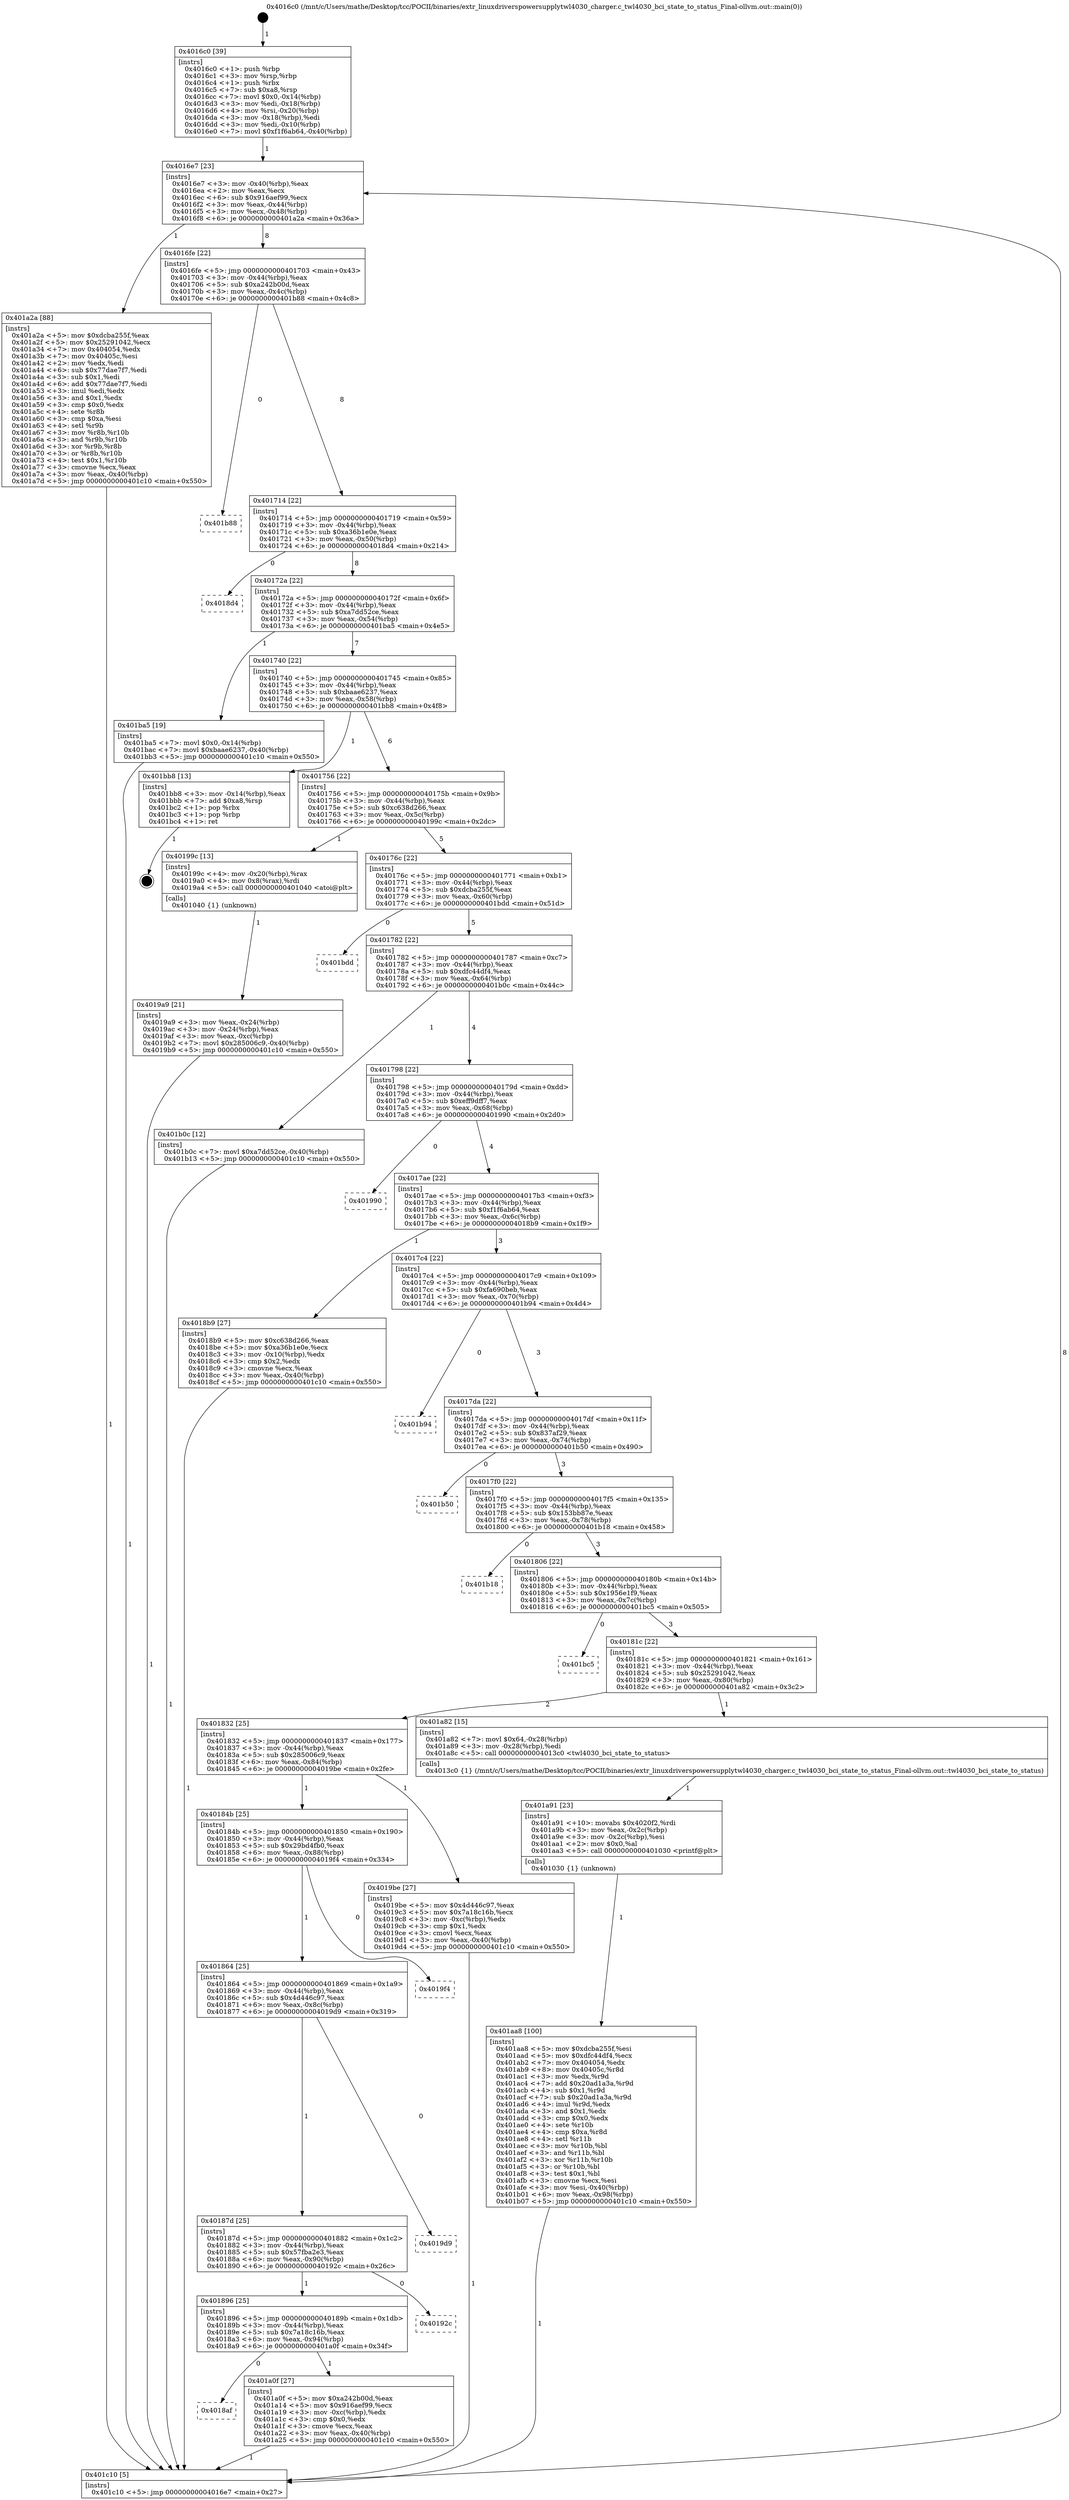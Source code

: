 digraph "0x4016c0" {
  label = "0x4016c0 (/mnt/c/Users/mathe/Desktop/tcc/POCII/binaries/extr_linuxdriverspowersupplytwl4030_charger.c_twl4030_bci_state_to_status_Final-ollvm.out::main(0))"
  labelloc = "t"
  node[shape=record]

  Entry [label="",width=0.3,height=0.3,shape=circle,fillcolor=black,style=filled]
  "0x4016e7" [label="{
     0x4016e7 [23]\l
     | [instrs]\l
     &nbsp;&nbsp;0x4016e7 \<+3\>: mov -0x40(%rbp),%eax\l
     &nbsp;&nbsp;0x4016ea \<+2\>: mov %eax,%ecx\l
     &nbsp;&nbsp;0x4016ec \<+6\>: sub $0x916aef99,%ecx\l
     &nbsp;&nbsp;0x4016f2 \<+3\>: mov %eax,-0x44(%rbp)\l
     &nbsp;&nbsp;0x4016f5 \<+3\>: mov %ecx,-0x48(%rbp)\l
     &nbsp;&nbsp;0x4016f8 \<+6\>: je 0000000000401a2a \<main+0x36a\>\l
  }"]
  "0x401a2a" [label="{
     0x401a2a [88]\l
     | [instrs]\l
     &nbsp;&nbsp;0x401a2a \<+5\>: mov $0xdcba255f,%eax\l
     &nbsp;&nbsp;0x401a2f \<+5\>: mov $0x25291042,%ecx\l
     &nbsp;&nbsp;0x401a34 \<+7\>: mov 0x404054,%edx\l
     &nbsp;&nbsp;0x401a3b \<+7\>: mov 0x40405c,%esi\l
     &nbsp;&nbsp;0x401a42 \<+2\>: mov %edx,%edi\l
     &nbsp;&nbsp;0x401a44 \<+6\>: sub $0x77dae7f7,%edi\l
     &nbsp;&nbsp;0x401a4a \<+3\>: sub $0x1,%edi\l
     &nbsp;&nbsp;0x401a4d \<+6\>: add $0x77dae7f7,%edi\l
     &nbsp;&nbsp;0x401a53 \<+3\>: imul %edi,%edx\l
     &nbsp;&nbsp;0x401a56 \<+3\>: and $0x1,%edx\l
     &nbsp;&nbsp;0x401a59 \<+3\>: cmp $0x0,%edx\l
     &nbsp;&nbsp;0x401a5c \<+4\>: sete %r8b\l
     &nbsp;&nbsp;0x401a60 \<+3\>: cmp $0xa,%esi\l
     &nbsp;&nbsp;0x401a63 \<+4\>: setl %r9b\l
     &nbsp;&nbsp;0x401a67 \<+3\>: mov %r8b,%r10b\l
     &nbsp;&nbsp;0x401a6a \<+3\>: and %r9b,%r10b\l
     &nbsp;&nbsp;0x401a6d \<+3\>: xor %r9b,%r8b\l
     &nbsp;&nbsp;0x401a70 \<+3\>: or %r8b,%r10b\l
     &nbsp;&nbsp;0x401a73 \<+4\>: test $0x1,%r10b\l
     &nbsp;&nbsp;0x401a77 \<+3\>: cmovne %ecx,%eax\l
     &nbsp;&nbsp;0x401a7a \<+3\>: mov %eax,-0x40(%rbp)\l
     &nbsp;&nbsp;0x401a7d \<+5\>: jmp 0000000000401c10 \<main+0x550\>\l
  }"]
  "0x4016fe" [label="{
     0x4016fe [22]\l
     | [instrs]\l
     &nbsp;&nbsp;0x4016fe \<+5\>: jmp 0000000000401703 \<main+0x43\>\l
     &nbsp;&nbsp;0x401703 \<+3\>: mov -0x44(%rbp),%eax\l
     &nbsp;&nbsp;0x401706 \<+5\>: sub $0xa242b00d,%eax\l
     &nbsp;&nbsp;0x40170b \<+3\>: mov %eax,-0x4c(%rbp)\l
     &nbsp;&nbsp;0x40170e \<+6\>: je 0000000000401b88 \<main+0x4c8\>\l
  }"]
  Exit [label="",width=0.3,height=0.3,shape=circle,fillcolor=black,style=filled,peripheries=2]
  "0x401b88" [label="{
     0x401b88\l
  }", style=dashed]
  "0x401714" [label="{
     0x401714 [22]\l
     | [instrs]\l
     &nbsp;&nbsp;0x401714 \<+5\>: jmp 0000000000401719 \<main+0x59\>\l
     &nbsp;&nbsp;0x401719 \<+3\>: mov -0x44(%rbp),%eax\l
     &nbsp;&nbsp;0x40171c \<+5\>: sub $0xa36b1e0e,%eax\l
     &nbsp;&nbsp;0x401721 \<+3\>: mov %eax,-0x50(%rbp)\l
     &nbsp;&nbsp;0x401724 \<+6\>: je 00000000004018d4 \<main+0x214\>\l
  }"]
  "0x401aa8" [label="{
     0x401aa8 [100]\l
     | [instrs]\l
     &nbsp;&nbsp;0x401aa8 \<+5\>: mov $0xdcba255f,%esi\l
     &nbsp;&nbsp;0x401aad \<+5\>: mov $0xdfc44df4,%ecx\l
     &nbsp;&nbsp;0x401ab2 \<+7\>: mov 0x404054,%edx\l
     &nbsp;&nbsp;0x401ab9 \<+8\>: mov 0x40405c,%r8d\l
     &nbsp;&nbsp;0x401ac1 \<+3\>: mov %edx,%r9d\l
     &nbsp;&nbsp;0x401ac4 \<+7\>: add $0x20ad1a3a,%r9d\l
     &nbsp;&nbsp;0x401acb \<+4\>: sub $0x1,%r9d\l
     &nbsp;&nbsp;0x401acf \<+7\>: sub $0x20ad1a3a,%r9d\l
     &nbsp;&nbsp;0x401ad6 \<+4\>: imul %r9d,%edx\l
     &nbsp;&nbsp;0x401ada \<+3\>: and $0x1,%edx\l
     &nbsp;&nbsp;0x401add \<+3\>: cmp $0x0,%edx\l
     &nbsp;&nbsp;0x401ae0 \<+4\>: sete %r10b\l
     &nbsp;&nbsp;0x401ae4 \<+4\>: cmp $0xa,%r8d\l
     &nbsp;&nbsp;0x401ae8 \<+4\>: setl %r11b\l
     &nbsp;&nbsp;0x401aec \<+3\>: mov %r10b,%bl\l
     &nbsp;&nbsp;0x401aef \<+3\>: and %r11b,%bl\l
     &nbsp;&nbsp;0x401af2 \<+3\>: xor %r11b,%r10b\l
     &nbsp;&nbsp;0x401af5 \<+3\>: or %r10b,%bl\l
     &nbsp;&nbsp;0x401af8 \<+3\>: test $0x1,%bl\l
     &nbsp;&nbsp;0x401afb \<+3\>: cmovne %ecx,%esi\l
     &nbsp;&nbsp;0x401afe \<+3\>: mov %esi,-0x40(%rbp)\l
     &nbsp;&nbsp;0x401b01 \<+6\>: mov %eax,-0x98(%rbp)\l
     &nbsp;&nbsp;0x401b07 \<+5\>: jmp 0000000000401c10 \<main+0x550\>\l
  }"]
  "0x4018d4" [label="{
     0x4018d4\l
  }", style=dashed]
  "0x40172a" [label="{
     0x40172a [22]\l
     | [instrs]\l
     &nbsp;&nbsp;0x40172a \<+5\>: jmp 000000000040172f \<main+0x6f\>\l
     &nbsp;&nbsp;0x40172f \<+3\>: mov -0x44(%rbp),%eax\l
     &nbsp;&nbsp;0x401732 \<+5\>: sub $0xa7dd52ce,%eax\l
     &nbsp;&nbsp;0x401737 \<+3\>: mov %eax,-0x54(%rbp)\l
     &nbsp;&nbsp;0x40173a \<+6\>: je 0000000000401ba5 \<main+0x4e5\>\l
  }"]
  "0x401a91" [label="{
     0x401a91 [23]\l
     | [instrs]\l
     &nbsp;&nbsp;0x401a91 \<+10\>: movabs $0x4020f2,%rdi\l
     &nbsp;&nbsp;0x401a9b \<+3\>: mov %eax,-0x2c(%rbp)\l
     &nbsp;&nbsp;0x401a9e \<+3\>: mov -0x2c(%rbp),%esi\l
     &nbsp;&nbsp;0x401aa1 \<+2\>: mov $0x0,%al\l
     &nbsp;&nbsp;0x401aa3 \<+5\>: call 0000000000401030 \<printf@plt\>\l
     | [calls]\l
     &nbsp;&nbsp;0x401030 \{1\} (unknown)\l
  }"]
  "0x401ba5" [label="{
     0x401ba5 [19]\l
     | [instrs]\l
     &nbsp;&nbsp;0x401ba5 \<+7\>: movl $0x0,-0x14(%rbp)\l
     &nbsp;&nbsp;0x401bac \<+7\>: movl $0xbaae6237,-0x40(%rbp)\l
     &nbsp;&nbsp;0x401bb3 \<+5\>: jmp 0000000000401c10 \<main+0x550\>\l
  }"]
  "0x401740" [label="{
     0x401740 [22]\l
     | [instrs]\l
     &nbsp;&nbsp;0x401740 \<+5\>: jmp 0000000000401745 \<main+0x85\>\l
     &nbsp;&nbsp;0x401745 \<+3\>: mov -0x44(%rbp),%eax\l
     &nbsp;&nbsp;0x401748 \<+5\>: sub $0xbaae6237,%eax\l
     &nbsp;&nbsp;0x40174d \<+3\>: mov %eax,-0x58(%rbp)\l
     &nbsp;&nbsp;0x401750 \<+6\>: je 0000000000401bb8 \<main+0x4f8\>\l
  }"]
  "0x4018af" [label="{
     0x4018af\l
  }", style=dashed]
  "0x401bb8" [label="{
     0x401bb8 [13]\l
     | [instrs]\l
     &nbsp;&nbsp;0x401bb8 \<+3\>: mov -0x14(%rbp),%eax\l
     &nbsp;&nbsp;0x401bbb \<+7\>: add $0xa8,%rsp\l
     &nbsp;&nbsp;0x401bc2 \<+1\>: pop %rbx\l
     &nbsp;&nbsp;0x401bc3 \<+1\>: pop %rbp\l
     &nbsp;&nbsp;0x401bc4 \<+1\>: ret\l
  }"]
  "0x401756" [label="{
     0x401756 [22]\l
     | [instrs]\l
     &nbsp;&nbsp;0x401756 \<+5\>: jmp 000000000040175b \<main+0x9b\>\l
     &nbsp;&nbsp;0x40175b \<+3\>: mov -0x44(%rbp),%eax\l
     &nbsp;&nbsp;0x40175e \<+5\>: sub $0xc638d266,%eax\l
     &nbsp;&nbsp;0x401763 \<+3\>: mov %eax,-0x5c(%rbp)\l
     &nbsp;&nbsp;0x401766 \<+6\>: je 000000000040199c \<main+0x2dc\>\l
  }"]
  "0x401a0f" [label="{
     0x401a0f [27]\l
     | [instrs]\l
     &nbsp;&nbsp;0x401a0f \<+5\>: mov $0xa242b00d,%eax\l
     &nbsp;&nbsp;0x401a14 \<+5\>: mov $0x916aef99,%ecx\l
     &nbsp;&nbsp;0x401a19 \<+3\>: mov -0xc(%rbp),%edx\l
     &nbsp;&nbsp;0x401a1c \<+3\>: cmp $0x0,%edx\l
     &nbsp;&nbsp;0x401a1f \<+3\>: cmove %ecx,%eax\l
     &nbsp;&nbsp;0x401a22 \<+3\>: mov %eax,-0x40(%rbp)\l
     &nbsp;&nbsp;0x401a25 \<+5\>: jmp 0000000000401c10 \<main+0x550\>\l
  }"]
  "0x40199c" [label="{
     0x40199c [13]\l
     | [instrs]\l
     &nbsp;&nbsp;0x40199c \<+4\>: mov -0x20(%rbp),%rax\l
     &nbsp;&nbsp;0x4019a0 \<+4\>: mov 0x8(%rax),%rdi\l
     &nbsp;&nbsp;0x4019a4 \<+5\>: call 0000000000401040 \<atoi@plt\>\l
     | [calls]\l
     &nbsp;&nbsp;0x401040 \{1\} (unknown)\l
  }"]
  "0x40176c" [label="{
     0x40176c [22]\l
     | [instrs]\l
     &nbsp;&nbsp;0x40176c \<+5\>: jmp 0000000000401771 \<main+0xb1\>\l
     &nbsp;&nbsp;0x401771 \<+3\>: mov -0x44(%rbp),%eax\l
     &nbsp;&nbsp;0x401774 \<+5\>: sub $0xdcba255f,%eax\l
     &nbsp;&nbsp;0x401779 \<+3\>: mov %eax,-0x60(%rbp)\l
     &nbsp;&nbsp;0x40177c \<+6\>: je 0000000000401bdd \<main+0x51d\>\l
  }"]
  "0x401896" [label="{
     0x401896 [25]\l
     | [instrs]\l
     &nbsp;&nbsp;0x401896 \<+5\>: jmp 000000000040189b \<main+0x1db\>\l
     &nbsp;&nbsp;0x40189b \<+3\>: mov -0x44(%rbp),%eax\l
     &nbsp;&nbsp;0x40189e \<+5\>: sub $0x7a18c16b,%eax\l
     &nbsp;&nbsp;0x4018a3 \<+6\>: mov %eax,-0x94(%rbp)\l
     &nbsp;&nbsp;0x4018a9 \<+6\>: je 0000000000401a0f \<main+0x34f\>\l
  }"]
  "0x401bdd" [label="{
     0x401bdd\l
  }", style=dashed]
  "0x401782" [label="{
     0x401782 [22]\l
     | [instrs]\l
     &nbsp;&nbsp;0x401782 \<+5\>: jmp 0000000000401787 \<main+0xc7\>\l
     &nbsp;&nbsp;0x401787 \<+3\>: mov -0x44(%rbp),%eax\l
     &nbsp;&nbsp;0x40178a \<+5\>: sub $0xdfc44df4,%eax\l
     &nbsp;&nbsp;0x40178f \<+3\>: mov %eax,-0x64(%rbp)\l
     &nbsp;&nbsp;0x401792 \<+6\>: je 0000000000401b0c \<main+0x44c\>\l
  }"]
  "0x40192c" [label="{
     0x40192c\l
  }", style=dashed]
  "0x401b0c" [label="{
     0x401b0c [12]\l
     | [instrs]\l
     &nbsp;&nbsp;0x401b0c \<+7\>: movl $0xa7dd52ce,-0x40(%rbp)\l
     &nbsp;&nbsp;0x401b13 \<+5\>: jmp 0000000000401c10 \<main+0x550\>\l
  }"]
  "0x401798" [label="{
     0x401798 [22]\l
     | [instrs]\l
     &nbsp;&nbsp;0x401798 \<+5\>: jmp 000000000040179d \<main+0xdd\>\l
     &nbsp;&nbsp;0x40179d \<+3\>: mov -0x44(%rbp),%eax\l
     &nbsp;&nbsp;0x4017a0 \<+5\>: sub $0xeff9dff7,%eax\l
     &nbsp;&nbsp;0x4017a5 \<+3\>: mov %eax,-0x68(%rbp)\l
     &nbsp;&nbsp;0x4017a8 \<+6\>: je 0000000000401990 \<main+0x2d0\>\l
  }"]
  "0x40187d" [label="{
     0x40187d [25]\l
     | [instrs]\l
     &nbsp;&nbsp;0x40187d \<+5\>: jmp 0000000000401882 \<main+0x1c2\>\l
     &nbsp;&nbsp;0x401882 \<+3\>: mov -0x44(%rbp),%eax\l
     &nbsp;&nbsp;0x401885 \<+5\>: sub $0x57fba2e3,%eax\l
     &nbsp;&nbsp;0x40188a \<+6\>: mov %eax,-0x90(%rbp)\l
     &nbsp;&nbsp;0x401890 \<+6\>: je 000000000040192c \<main+0x26c\>\l
  }"]
  "0x401990" [label="{
     0x401990\l
  }", style=dashed]
  "0x4017ae" [label="{
     0x4017ae [22]\l
     | [instrs]\l
     &nbsp;&nbsp;0x4017ae \<+5\>: jmp 00000000004017b3 \<main+0xf3\>\l
     &nbsp;&nbsp;0x4017b3 \<+3\>: mov -0x44(%rbp),%eax\l
     &nbsp;&nbsp;0x4017b6 \<+5\>: sub $0xf1f6ab64,%eax\l
     &nbsp;&nbsp;0x4017bb \<+3\>: mov %eax,-0x6c(%rbp)\l
     &nbsp;&nbsp;0x4017be \<+6\>: je 00000000004018b9 \<main+0x1f9\>\l
  }"]
  "0x4019d9" [label="{
     0x4019d9\l
  }", style=dashed]
  "0x4018b9" [label="{
     0x4018b9 [27]\l
     | [instrs]\l
     &nbsp;&nbsp;0x4018b9 \<+5\>: mov $0xc638d266,%eax\l
     &nbsp;&nbsp;0x4018be \<+5\>: mov $0xa36b1e0e,%ecx\l
     &nbsp;&nbsp;0x4018c3 \<+3\>: mov -0x10(%rbp),%edx\l
     &nbsp;&nbsp;0x4018c6 \<+3\>: cmp $0x2,%edx\l
     &nbsp;&nbsp;0x4018c9 \<+3\>: cmovne %ecx,%eax\l
     &nbsp;&nbsp;0x4018cc \<+3\>: mov %eax,-0x40(%rbp)\l
     &nbsp;&nbsp;0x4018cf \<+5\>: jmp 0000000000401c10 \<main+0x550\>\l
  }"]
  "0x4017c4" [label="{
     0x4017c4 [22]\l
     | [instrs]\l
     &nbsp;&nbsp;0x4017c4 \<+5\>: jmp 00000000004017c9 \<main+0x109\>\l
     &nbsp;&nbsp;0x4017c9 \<+3\>: mov -0x44(%rbp),%eax\l
     &nbsp;&nbsp;0x4017cc \<+5\>: sub $0xfa690beb,%eax\l
     &nbsp;&nbsp;0x4017d1 \<+3\>: mov %eax,-0x70(%rbp)\l
     &nbsp;&nbsp;0x4017d4 \<+6\>: je 0000000000401b94 \<main+0x4d4\>\l
  }"]
  "0x401c10" [label="{
     0x401c10 [5]\l
     | [instrs]\l
     &nbsp;&nbsp;0x401c10 \<+5\>: jmp 00000000004016e7 \<main+0x27\>\l
  }"]
  "0x4016c0" [label="{
     0x4016c0 [39]\l
     | [instrs]\l
     &nbsp;&nbsp;0x4016c0 \<+1\>: push %rbp\l
     &nbsp;&nbsp;0x4016c1 \<+3\>: mov %rsp,%rbp\l
     &nbsp;&nbsp;0x4016c4 \<+1\>: push %rbx\l
     &nbsp;&nbsp;0x4016c5 \<+7\>: sub $0xa8,%rsp\l
     &nbsp;&nbsp;0x4016cc \<+7\>: movl $0x0,-0x14(%rbp)\l
     &nbsp;&nbsp;0x4016d3 \<+3\>: mov %edi,-0x18(%rbp)\l
     &nbsp;&nbsp;0x4016d6 \<+4\>: mov %rsi,-0x20(%rbp)\l
     &nbsp;&nbsp;0x4016da \<+3\>: mov -0x18(%rbp),%edi\l
     &nbsp;&nbsp;0x4016dd \<+3\>: mov %edi,-0x10(%rbp)\l
     &nbsp;&nbsp;0x4016e0 \<+7\>: movl $0xf1f6ab64,-0x40(%rbp)\l
  }"]
  "0x4019a9" [label="{
     0x4019a9 [21]\l
     | [instrs]\l
     &nbsp;&nbsp;0x4019a9 \<+3\>: mov %eax,-0x24(%rbp)\l
     &nbsp;&nbsp;0x4019ac \<+3\>: mov -0x24(%rbp),%eax\l
     &nbsp;&nbsp;0x4019af \<+3\>: mov %eax,-0xc(%rbp)\l
     &nbsp;&nbsp;0x4019b2 \<+7\>: movl $0x285006c9,-0x40(%rbp)\l
     &nbsp;&nbsp;0x4019b9 \<+5\>: jmp 0000000000401c10 \<main+0x550\>\l
  }"]
  "0x401864" [label="{
     0x401864 [25]\l
     | [instrs]\l
     &nbsp;&nbsp;0x401864 \<+5\>: jmp 0000000000401869 \<main+0x1a9\>\l
     &nbsp;&nbsp;0x401869 \<+3\>: mov -0x44(%rbp),%eax\l
     &nbsp;&nbsp;0x40186c \<+5\>: sub $0x4d446c97,%eax\l
     &nbsp;&nbsp;0x401871 \<+6\>: mov %eax,-0x8c(%rbp)\l
     &nbsp;&nbsp;0x401877 \<+6\>: je 00000000004019d9 \<main+0x319\>\l
  }"]
  "0x401b94" [label="{
     0x401b94\l
  }", style=dashed]
  "0x4017da" [label="{
     0x4017da [22]\l
     | [instrs]\l
     &nbsp;&nbsp;0x4017da \<+5\>: jmp 00000000004017df \<main+0x11f\>\l
     &nbsp;&nbsp;0x4017df \<+3\>: mov -0x44(%rbp),%eax\l
     &nbsp;&nbsp;0x4017e2 \<+5\>: sub $0x837af29,%eax\l
     &nbsp;&nbsp;0x4017e7 \<+3\>: mov %eax,-0x74(%rbp)\l
     &nbsp;&nbsp;0x4017ea \<+6\>: je 0000000000401b50 \<main+0x490\>\l
  }"]
  "0x4019f4" [label="{
     0x4019f4\l
  }", style=dashed]
  "0x401b50" [label="{
     0x401b50\l
  }", style=dashed]
  "0x4017f0" [label="{
     0x4017f0 [22]\l
     | [instrs]\l
     &nbsp;&nbsp;0x4017f0 \<+5\>: jmp 00000000004017f5 \<main+0x135\>\l
     &nbsp;&nbsp;0x4017f5 \<+3\>: mov -0x44(%rbp),%eax\l
     &nbsp;&nbsp;0x4017f8 \<+5\>: sub $0x153bb87e,%eax\l
     &nbsp;&nbsp;0x4017fd \<+3\>: mov %eax,-0x78(%rbp)\l
     &nbsp;&nbsp;0x401800 \<+6\>: je 0000000000401b18 \<main+0x458\>\l
  }"]
  "0x40184b" [label="{
     0x40184b [25]\l
     | [instrs]\l
     &nbsp;&nbsp;0x40184b \<+5\>: jmp 0000000000401850 \<main+0x190\>\l
     &nbsp;&nbsp;0x401850 \<+3\>: mov -0x44(%rbp),%eax\l
     &nbsp;&nbsp;0x401853 \<+5\>: sub $0x29bd4fb0,%eax\l
     &nbsp;&nbsp;0x401858 \<+6\>: mov %eax,-0x88(%rbp)\l
     &nbsp;&nbsp;0x40185e \<+6\>: je 00000000004019f4 \<main+0x334\>\l
  }"]
  "0x401b18" [label="{
     0x401b18\l
  }", style=dashed]
  "0x401806" [label="{
     0x401806 [22]\l
     | [instrs]\l
     &nbsp;&nbsp;0x401806 \<+5\>: jmp 000000000040180b \<main+0x14b\>\l
     &nbsp;&nbsp;0x40180b \<+3\>: mov -0x44(%rbp),%eax\l
     &nbsp;&nbsp;0x40180e \<+5\>: sub $0x1956e1f9,%eax\l
     &nbsp;&nbsp;0x401813 \<+3\>: mov %eax,-0x7c(%rbp)\l
     &nbsp;&nbsp;0x401816 \<+6\>: je 0000000000401bc5 \<main+0x505\>\l
  }"]
  "0x4019be" [label="{
     0x4019be [27]\l
     | [instrs]\l
     &nbsp;&nbsp;0x4019be \<+5\>: mov $0x4d446c97,%eax\l
     &nbsp;&nbsp;0x4019c3 \<+5\>: mov $0x7a18c16b,%ecx\l
     &nbsp;&nbsp;0x4019c8 \<+3\>: mov -0xc(%rbp),%edx\l
     &nbsp;&nbsp;0x4019cb \<+3\>: cmp $0x1,%edx\l
     &nbsp;&nbsp;0x4019ce \<+3\>: cmovl %ecx,%eax\l
     &nbsp;&nbsp;0x4019d1 \<+3\>: mov %eax,-0x40(%rbp)\l
     &nbsp;&nbsp;0x4019d4 \<+5\>: jmp 0000000000401c10 \<main+0x550\>\l
  }"]
  "0x401bc5" [label="{
     0x401bc5\l
  }", style=dashed]
  "0x40181c" [label="{
     0x40181c [22]\l
     | [instrs]\l
     &nbsp;&nbsp;0x40181c \<+5\>: jmp 0000000000401821 \<main+0x161\>\l
     &nbsp;&nbsp;0x401821 \<+3\>: mov -0x44(%rbp),%eax\l
     &nbsp;&nbsp;0x401824 \<+5\>: sub $0x25291042,%eax\l
     &nbsp;&nbsp;0x401829 \<+3\>: mov %eax,-0x80(%rbp)\l
     &nbsp;&nbsp;0x40182c \<+6\>: je 0000000000401a82 \<main+0x3c2\>\l
  }"]
  "0x401832" [label="{
     0x401832 [25]\l
     | [instrs]\l
     &nbsp;&nbsp;0x401832 \<+5\>: jmp 0000000000401837 \<main+0x177\>\l
     &nbsp;&nbsp;0x401837 \<+3\>: mov -0x44(%rbp),%eax\l
     &nbsp;&nbsp;0x40183a \<+5\>: sub $0x285006c9,%eax\l
     &nbsp;&nbsp;0x40183f \<+6\>: mov %eax,-0x84(%rbp)\l
     &nbsp;&nbsp;0x401845 \<+6\>: je 00000000004019be \<main+0x2fe\>\l
  }"]
  "0x401a82" [label="{
     0x401a82 [15]\l
     | [instrs]\l
     &nbsp;&nbsp;0x401a82 \<+7\>: movl $0x64,-0x28(%rbp)\l
     &nbsp;&nbsp;0x401a89 \<+3\>: mov -0x28(%rbp),%edi\l
     &nbsp;&nbsp;0x401a8c \<+5\>: call 00000000004013c0 \<twl4030_bci_state_to_status\>\l
     | [calls]\l
     &nbsp;&nbsp;0x4013c0 \{1\} (/mnt/c/Users/mathe/Desktop/tcc/POCII/binaries/extr_linuxdriverspowersupplytwl4030_charger.c_twl4030_bci_state_to_status_Final-ollvm.out::twl4030_bci_state_to_status)\l
  }"]
  Entry -> "0x4016c0" [label=" 1"]
  "0x4016e7" -> "0x401a2a" [label=" 1"]
  "0x4016e7" -> "0x4016fe" [label=" 8"]
  "0x401bb8" -> Exit [label=" 1"]
  "0x4016fe" -> "0x401b88" [label=" 0"]
  "0x4016fe" -> "0x401714" [label=" 8"]
  "0x401ba5" -> "0x401c10" [label=" 1"]
  "0x401714" -> "0x4018d4" [label=" 0"]
  "0x401714" -> "0x40172a" [label=" 8"]
  "0x401b0c" -> "0x401c10" [label=" 1"]
  "0x40172a" -> "0x401ba5" [label=" 1"]
  "0x40172a" -> "0x401740" [label=" 7"]
  "0x401aa8" -> "0x401c10" [label=" 1"]
  "0x401740" -> "0x401bb8" [label=" 1"]
  "0x401740" -> "0x401756" [label=" 6"]
  "0x401a91" -> "0x401aa8" [label=" 1"]
  "0x401756" -> "0x40199c" [label=" 1"]
  "0x401756" -> "0x40176c" [label=" 5"]
  "0x401a82" -> "0x401a91" [label=" 1"]
  "0x40176c" -> "0x401bdd" [label=" 0"]
  "0x40176c" -> "0x401782" [label=" 5"]
  "0x401a0f" -> "0x401c10" [label=" 1"]
  "0x401782" -> "0x401b0c" [label=" 1"]
  "0x401782" -> "0x401798" [label=" 4"]
  "0x401896" -> "0x4018af" [label=" 0"]
  "0x401798" -> "0x401990" [label=" 0"]
  "0x401798" -> "0x4017ae" [label=" 4"]
  "0x401a2a" -> "0x401c10" [label=" 1"]
  "0x4017ae" -> "0x4018b9" [label=" 1"]
  "0x4017ae" -> "0x4017c4" [label=" 3"]
  "0x4018b9" -> "0x401c10" [label=" 1"]
  "0x4016c0" -> "0x4016e7" [label=" 1"]
  "0x401c10" -> "0x4016e7" [label=" 8"]
  "0x40199c" -> "0x4019a9" [label=" 1"]
  "0x4019a9" -> "0x401c10" [label=" 1"]
  "0x40187d" -> "0x401896" [label=" 1"]
  "0x4017c4" -> "0x401b94" [label=" 0"]
  "0x4017c4" -> "0x4017da" [label=" 3"]
  "0x401896" -> "0x401a0f" [label=" 1"]
  "0x4017da" -> "0x401b50" [label=" 0"]
  "0x4017da" -> "0x4017f0" [label=" 3"]
  "0x401864" -> "0x40187d" [label=" 1"]
  "0x4017f0" -> "0x401b18" [label=" 0"]
  "0x4017f0" -> "0x401806" [label=" 3"]
  "0x40187d" -> "0x40192c" [label=" 0"]
  "0x401806" -> "0x401bc5" [label=" 0"]
  "0x401806" -> "0x40181c" [label=" 3"]
  "0x40184b" -> "0x401864" [label=" 1"]
  "0x40181c" -> "0x401a82" [label=" 1"]
  "0x40181c" -> "0x401832" [label=" 2"]
  "0x40184b" -> "0x4019f4" [label=" 0"]
  "0x401832" -> "0x4019be" [label=" 1"]
  "0x401832" -> "0x40184b" [label=" 1"]
  "0x4019be" -> "0x401c10" [label=" 1"]
  "0x401864" -> "0x4019d9" [label=" 0"]
}
